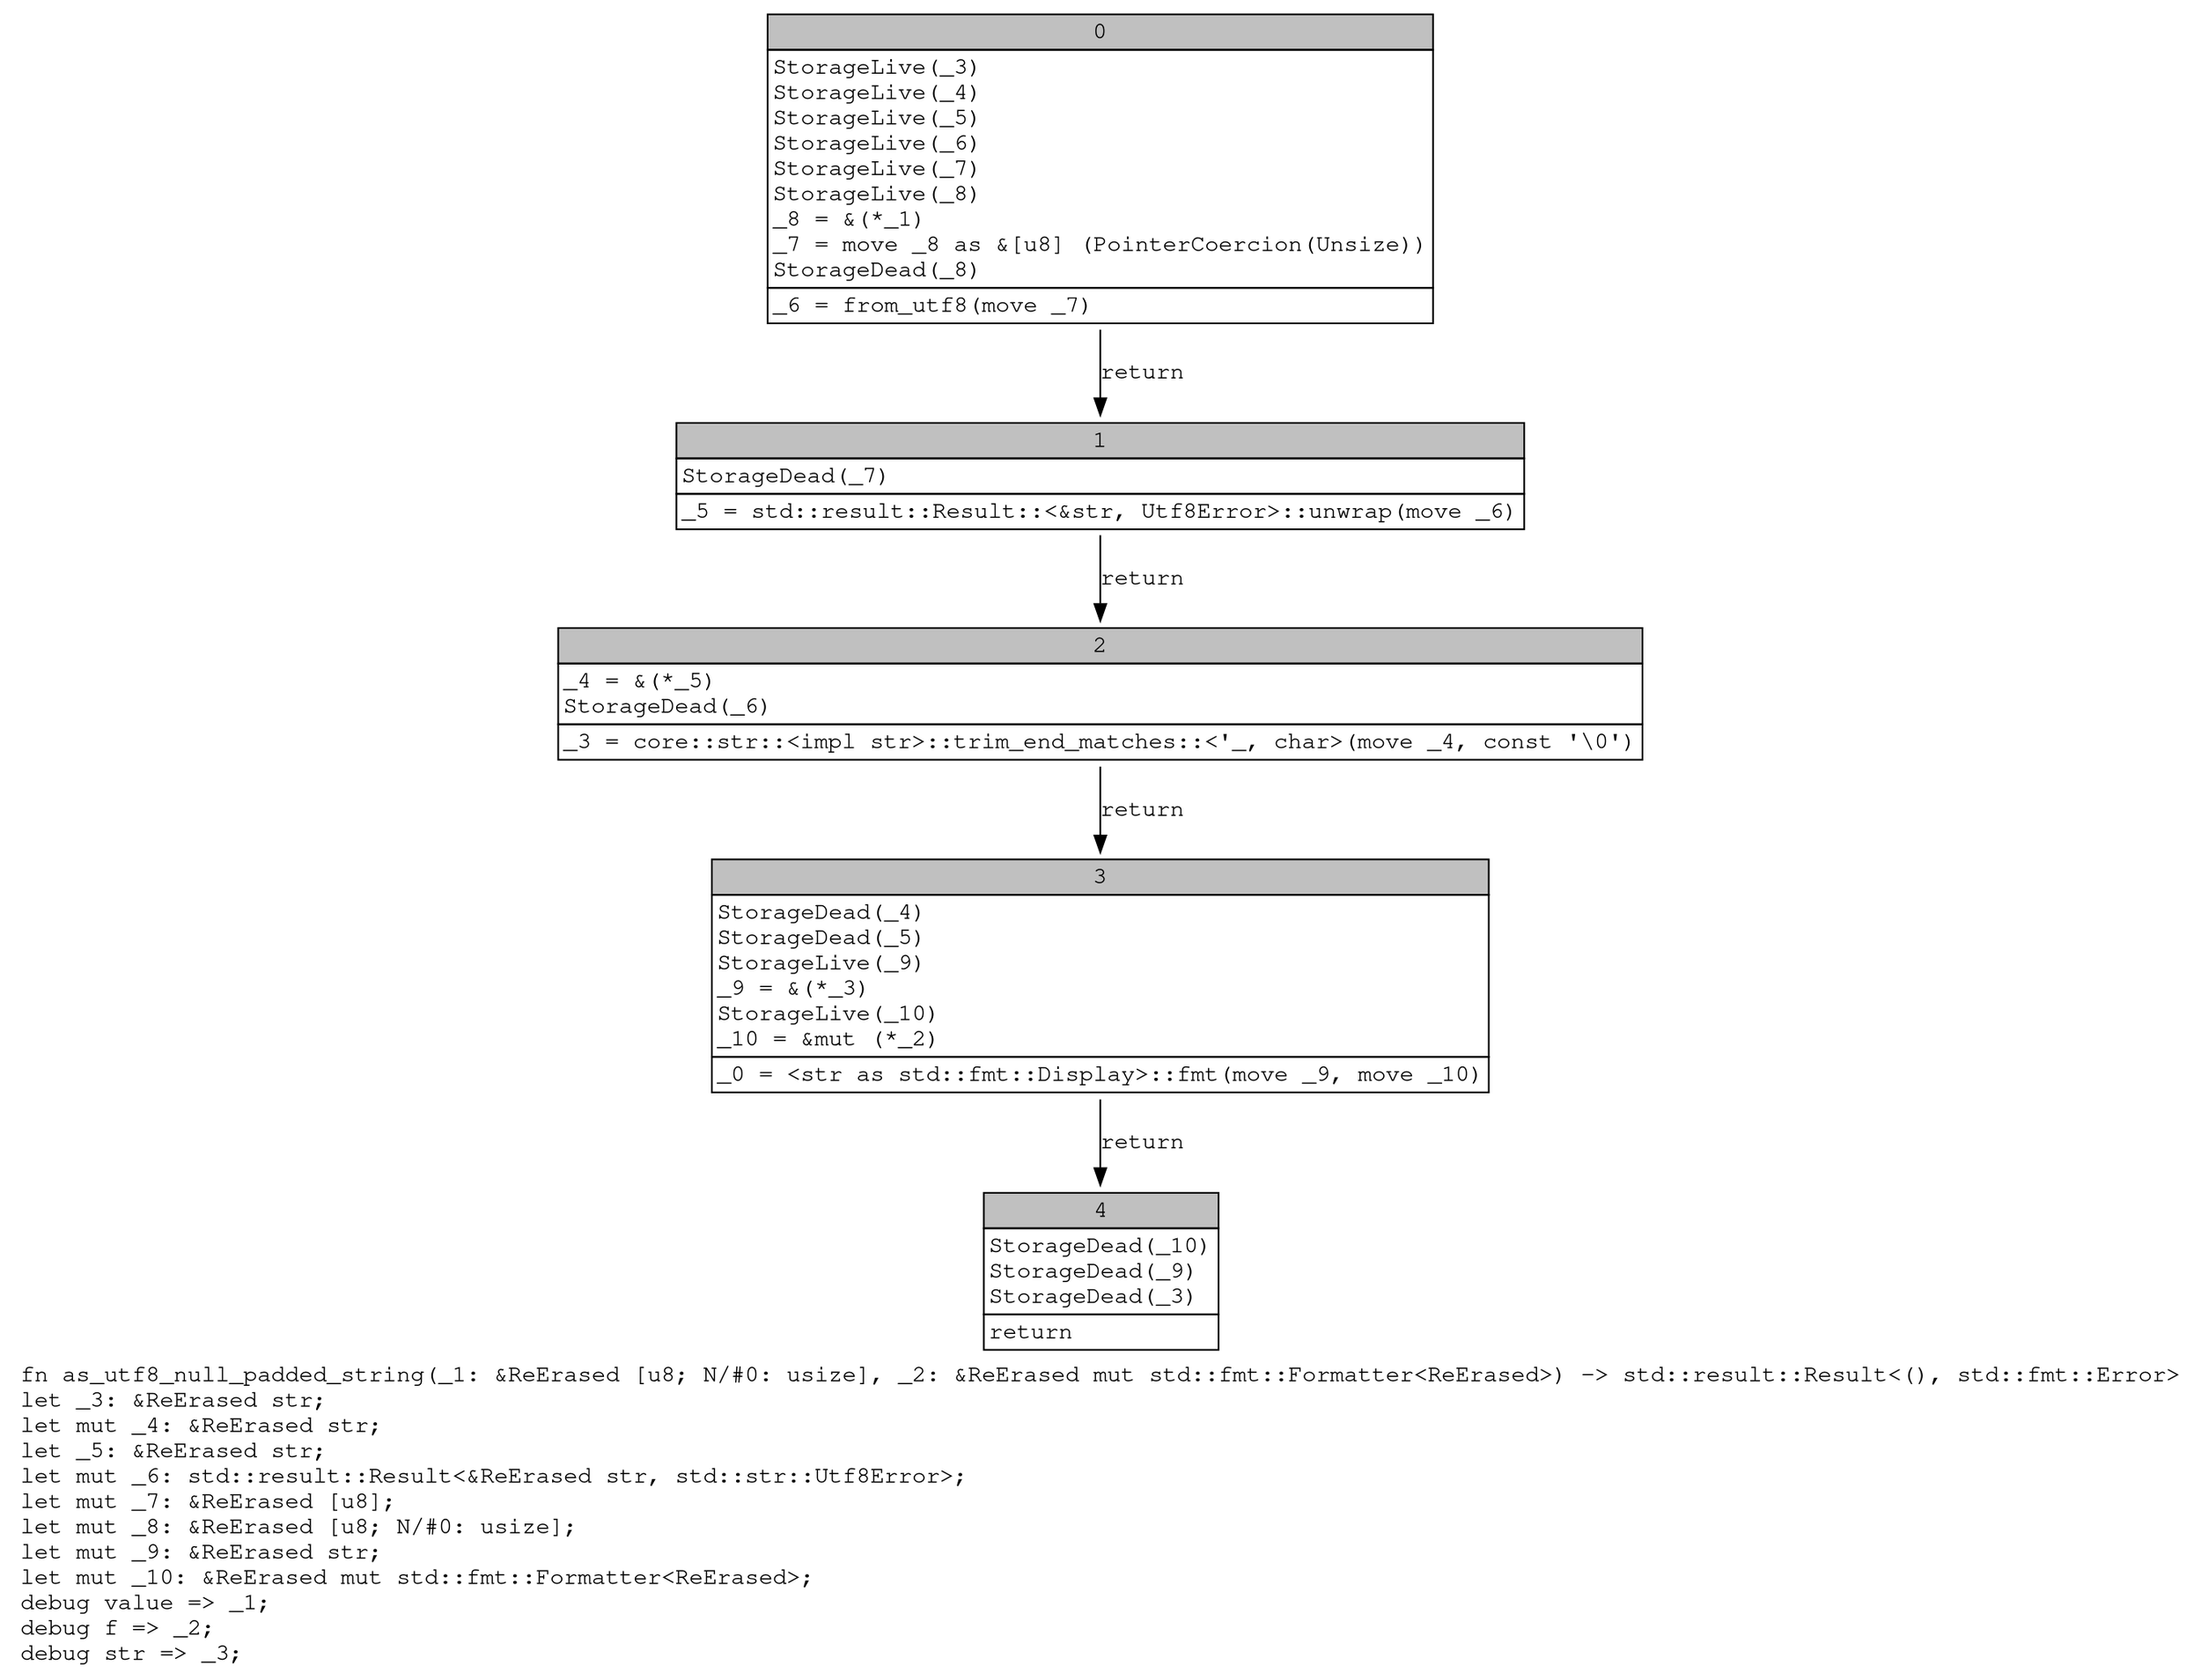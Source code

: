 digraph Mir_0_988 {
    graph [fontname="Courier, monospace"];
    node [fontname="Courier, monospace"];
    edge [fontname="Courier, monospace"];
    label=<fn as_utf8_null_padded_string(_1: &amp;ReErased [u8; N/#0: usize], _2: &amp;ReErased mut std::fmt::Formatter&lt;ReErased&gt;) -&gt; std::result::Result&lt;(), std::fmt::Error&gt;<br align="left"/>let _3: &amp;ReErased str;<br align="left"/>let mut _4: &amp;ReErased str;<br align="left"/>let _5: &amp;ReErased str;<br align="left"/>let mut _6: std::result::Result&lt;&amp;ReErased str, std::str::Utf8Error&gt;;<br align="left"/>let mut _7: &amp;ReErased [u8];<br align="left"/>let mut _8: &amp;ReErased [u8; N/#0: usize];<br align="left"/>let mut _9: &amp;ReErased str;<br align="left"/>let mut _10: &amp;ReErased mut std::fmt::Formatter&lt;ReErased&gt;;<br align="left"/>debug value =&gt; _1;<br align="left"/>debug f =&gt; _2;<br align="left"/>debug str =&gt; _3;<br align="left"/>>;
    bb0__0_988 [shape="none", label=<<table border="0" cellborder="1" cellspacing="0"><tr><td bgcolor="gray" align="center" colspan="1">0</td></tr><tr><td align="left" balign="left">StorageLive(_3)<br/>StorageLive(_4)<br/>StorageLive(_5)<br/>StorageLive(_6)<br/>StorageLive(_7)<br/>StorageLive(_8)<br/>_8 = &amp;(*_1)<br/>_7 = move _8 as &amp;[u8] (PointerCoercion(Unsize))<br/>StorageDead(_8)<br/></td></tr><tr><td align="left">_6 = from_utf8(move _7)</td></tr></table>>];
    bb1__0_988 [shape="none", label=<<table border="0" cellborder="1" cellspacing="0"><tr><td bgcolor="gray" align="center" colspan="1">1</td></tr><tr><td align="left" balign="left">StorageDead(_7)<br/></td></tr><tr><td align="left">_5 = std::result::Result::&lt;&amp;str, Utf8Error&gt;::unwrap(move _6)</td></tr></table>>];
    bb2__0_988 [shape="none", label=<<table border="0" cellborder="1" cellspacing="0"><tr><td bgcolor="gray" align="center" colspan="1">2</td></tr><tr><td align="left" balign="left">_4 = &amp;(*_5)<br/>StorageDead(_6)<br/></td></tr><tr><td align="left">_3 = core::str::&lt;impl str&gt;::trim_end_matches::&lt;'_, char&gt;(move _4, const '\0')</td></tr></table>>];
    bb3__0_988 [shape="none", label=<<table border="0" cellborder="1" cellspacing="0"><tr><td bgcolor="gray" align="center" colspan="1">3</td></tr><tr><td align="left" balign="left">StorageDead(_4)<br/>StorageDead(_5)<br/>StorageLive(_9)<br/>_9 = &amp;(*_3)<br/>StorageLive(_10)<br/>_10 = &amp;mut (*_2)<br/></td></tr><tr><td align="left">_0 = &lt;str as std::fmt::Display&gt;::fmt(move _9, move _10)</td></tr></table>>];
    bb4__0_988 [shape="none", label=<<table border="0" cellborder="1" cellspacing="0"><tr><td bgcolor="gray" align="center" colspan="1">4</td></tr><tr><td align="left" balign="left">StorageDead(_10)<br/>StorageDead(_9)<br/>StorageDead(_3)<br/></td></tr><tr><td align="left">return</td></tr></table>>];
    bb0__0_988 -> bb1__0_988 [label="return"];
    bb1__0_988 -> bb2__0_988 [label="return"];
    bb2__0_988 -> bb3__0_988 [label="return"];
    bb3__0_988 -> bb4__0_988 [label="return"];
}
